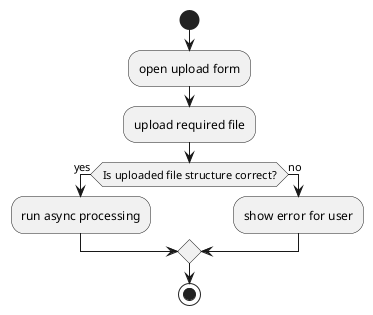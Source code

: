 @startuml
start
:open upload form;
:upload required file;

if (Is uploaded file structure correct?) then (yes)
  :run async processing;
else (no)
  :show error for user;
endif
stop

@enduml